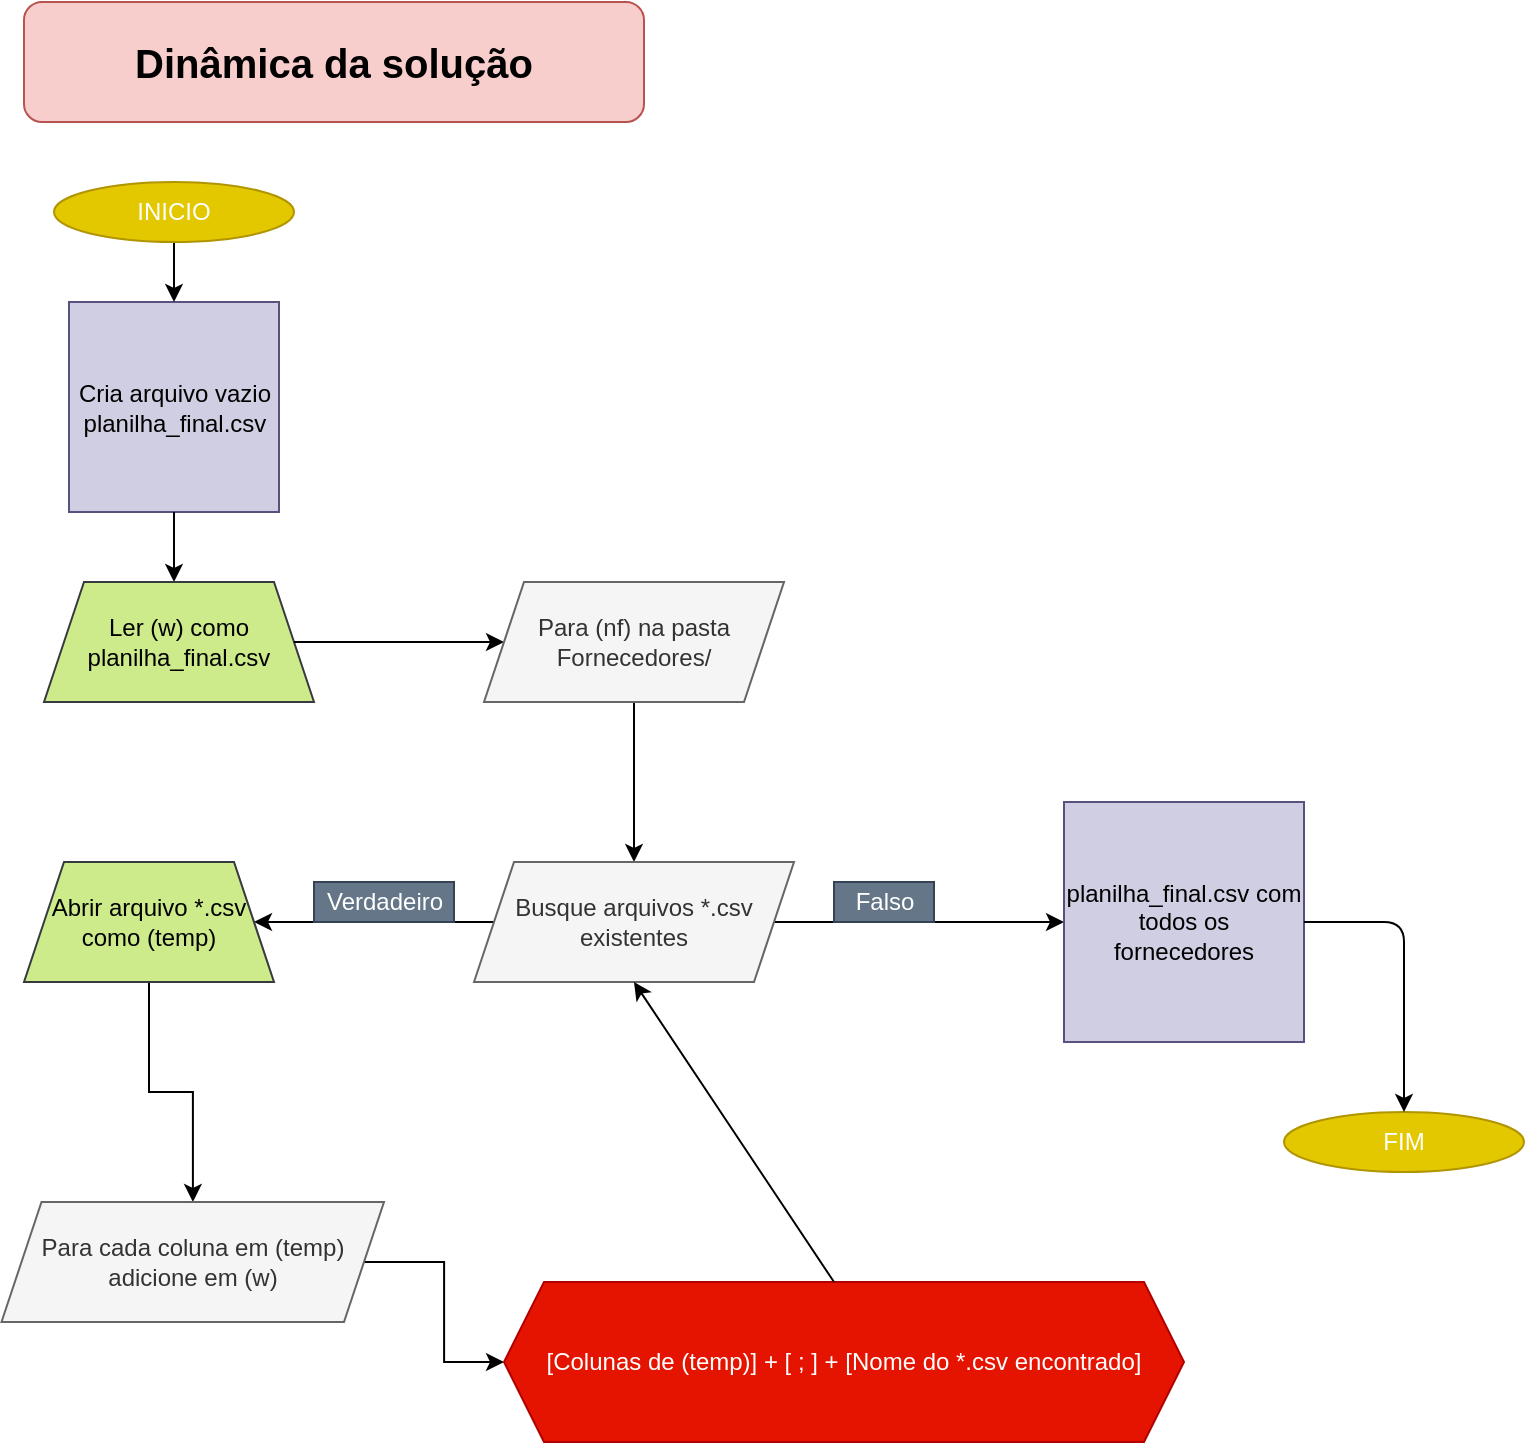 <mxfile version="13.7.3" type="device"><diagram id="C2-OWsx5bilkX42v6uZ3" name="Page-1"><mxGraphModel dx="1382" dy="802" grid="1" gridSize="10" guides="1" tooltips="1" connect="1" arrows="1" fold="1" page="1" pageScale="1" pageWidth="827" pageHeight="1169" math="0" shadow="0"><root><mxCell id="0"/><mxCell id="1" parent="0"/><mxCell id="nevHdBqGgfaAYv76jOlK-1" value="Cria arquivo vazio planilha_final.csv" style="whiteSpace=wrap;html=1;aspect=fixed;fillColor=#d0cee2;strokeColor=#56517e;" vertex="1" parent="1"><mxGeometry x="62.5" y="180" width="105" height="105" as="geometry"/></mxCell><mxCell id="nevHdBqGgfaAYv76jOlK-2" value="&lt;font style=&quot;font-size: 20px&quot;&gt;&lt;b&gt;Dinâmica da solução&lt;/b&gt;&lt;/font&gt;" style="rounded=1;whiteSpace=wrap;html=1;fillColor=#f8cecc;strokeColor=#b85450;" vertex="1" parent="1"><mxGeometry x="40" y="30" width="310" height="60" as="geometry"/></mxCell><mxCell id="nevHdBqGgfaAYv76jOlK-3" value="" style="endArrow=classic;html=1;exitX=0.5;exitY=1;exitDx=0;exitDy=0;" edge="1" parent="1" source="nevHdBqGgfaAYv76jOlK-1"><mxGeometry width="50" height="50" relative="1" as="geometry"><mxPoint x="120" y="320" as="sourcePoint"/><mxPoint x="115" y="320" as="targetPoint"/></mxGeometry></mxCell><mxCell id="nevHdBqGgfaAYv76jOlK-5" value="&lt;span&gt;Ler (w) como planilha_final.csv&lt;/span&gt;" style="shape=trapezoid;perimeter=trapezoidPerimeter;whiteSpace=wrap;html=1;fixedSize=1;fillColor=#cdeb8b;strokeColor=#36393d;" vertex="1" parent="1"><mxGeometry x="50" y="320" width="135" height="60" as="geometry"/></mxCell><mxCell id="nevHdBqGgfaAYv76jOlK-6" value="" style="endArrow=classic;html=1;exitX=1;exitY=0.5;exitDx=0;exitDy=0;" edge="1" parent="1" source="nevHdBqGgfaAYv76jOlK-5"><mxGeometry width="50" height="50" relative="1" as="geometry"><mxPoint x="170" y="350" as="sourcePoint"/><mxPoint x="280" y="350" as="targetPoint"/></mxGeometry></mxCell><mxCell id="nevHdBqGgfaAYv76jOlK-9" value="" style="edgeStyle=orthogonalEdgeStyle;rounded=0;orthogonalLoop=1;jettySize=auto;html=1;" edge="1" parent="1" source="nevHdBqGgfaAYv76jOlK-7" target="nevHdBqGgfaAYv76jOlK-8"><mxGeometry relative="1" as="geometry"/></mxCell><mxCell id="nevHdBqGgfaAYv76jOlK-7" value="Para (nf) na pasta Fornecedores/" style="shape=parallelogram;perimeter=parallelogramPerimeter;whiteSpace=wrap;html=1;fixedSize=1;fillColor=#f5f5f5;strokeColor=#666666;fontColor=#333333;" vertex="1" parent="1"><mxGeometry x="270" y="320" width="150" height="60" as="geometry"/></mxCell><mxCell id="nevHdBqGgfaAYv76jOlK-11" value="" style="edgeStyle=orthogonalEdgeStyle;rounded=0;orthogonalLoop=1;jettySize=auto;html=1;" edge="1" parent="1" source="nevHdBqGgfaAYv76jOlK-8"><mxGeometry relative="1" as="geometry"><mxPoint x="560" y="490" as="targetPoint"/></mxGeometry></mxCell><mxCell id="nevHdBqGgfaAYv76jOlK-13" value="" style="edgeStyle=orthogonalEdgeStyle;rounded=0;orthogonalLoop=1;jettySize=auto;html=1;" edge="1" parent="1" source="nevHdBqGgfaAYv76jOlK-8" target="nevHdBqGgfaAYv76jOlK-12"><mxGeometry relative="1" as="geometry"/></mxCell><mxCell id="nevHdBqGgfaAYv76jOlK-8" value="Busque arquivos *.csv existentes" style="shape=parallelogram;perimeter=parallelogramPerimeter;whiteSpace=wrap;html=1;fixedSize=1;fillColor=#f5f5f5;strokeColor=#666666;fontColor=#333333;" vertex="1" parent="1"><mxGeometry x="265" y="460" width="160" height="60" as="geometry"/></mxCell><mxCell id="nevHdBqGgfaAYv76jOlK-19" value="" style="edgeStyle=orthogonalEdgeStyle;rounded=0;orthogonalLoop=1;jettySize=auto;html=1;" edge="1" parent="1" source="nevHdBqGgfaAYv76jOlK-12" target="nevHdBqGgfaAYv76jOlK-18"><mxGeometry relative="1" as="geometry"/></mxCell><mxCell id="nevHdBqGgfaAYv76jOlK-12" value="Abrir arquivo *.csv como (temp)" style="shape=trapezoid;perimeter=trapezoidPerimeter;whiteSpace=wrap;html=1;fixedSize=1;fillColor=#cdeb8b;strokeColor=#36393d;" vertex="1" parent="1"><mxGeometry x="40" y="460" width="125" height="60" as="geometry"/></mxCell><mxCell id="nevHdBqGgfaAYv76jOlK-14" value="Verdadeiro" style="text;html=1;align=center;verticalAlign=middle;resizable=0;points=[];autosize=1;fillColor=#647687;strokeColor=#314354;fontColor=#ffffff;" vertex="1" parent="1"><mxGeometry x="185" y="470" width="70" height="20" as="geometry"/></mxCell><mxCell id="nevHdBqGgfaAYv76jOlK-15" value="Falso" style="text;html=1;align=center;verticalAlign=middle;resizable=0;points=[];autosize=1;fillColor=#647687;strokeColor=#314354;fontColor=#ffffff;" vertex="1" parent="1"><mxGeometry x="445" y="470" width="50" height="20" as="geometry"/></mxCell><mxCell id="nevHdBqGgfaAYv76jOlK-17" value="" style="edgeStyle=orthogonalEdgeStyle;rounded=0;orthogonalLoop=1;jettySize=auto;html=1;" edge="1" parent="1" source="nevHdBqGgfaAYv76jOlK-16" target="nevHdBqGgfaAYv76jOlK-1"><mxGeometry relative="1" as="geometry"/></mxCell><mxCell id="nevHdBqGgfaAYv76jOlK-16" value="INICIO" style="ellipse;whiteSpace=wrap;html=1;fillColor=#e3c800;strokeColor=#B09500;fontColor=#ffffff;" vertex="1" parent="1"><mxGeometry x="55" y="120" width="120" height="30" as="geometry"/></mxCell><mxCell id="nevHdBqGgfaAYv76jOlK-22" value="" style="edgeStyle=orthogonalEdgeStyle;rounded=0;orthogonalLoop=1;jettySize=auto;html=1;" edge="1" parent="1" source="nevHdBqGgfaAYv76jOlK-18" target="nevHdBqGgfaAYv76jOlK-21"><mxGeometry relative="1" as="geometry"/></mxCell><mxCell id="nevHdBqGgfaAYv76jOlK-18" value="Para cada coluna em (temp) adicione em (w)" style="shape=parallelogram;perimeter=parallelogramPerimeter;whiteSpace=wrap;html=1;fixedSize=1;fillColor=#f5f5f5;strokeColor=#666666;fontColor=#333333;" vertex="1" parent="1"><mxGeometry x="28.75" y="630" width="191.25" height="60" as="geometry"/></mxCell><mxCell id="nevHdBqGgfaAYv76jOlK-20" value="FIM" style="ellipse;whiteSpace=wrap;html=1;fillColor=#e3c800;strokeColor=#B09500;fontColor=#ffffff;" vertex="1" parent="1"><mxGeometry x="670" y="585" width="120" height="30" as="geometry"/></mxCell><mxCell id="nevHdBqGgfaAYv76jOlK-21" value="[Colunas de (temp)] + [ ; ] + [Nome do *.csv encontrado]" style="shape=hexagon;perimeter=hexagonPerimeter2;whiteSpace=wrap;html=1;fixedSize=1;fillColor=#e51400;strokeColor=#B20000;fontColor=#ffffff;" vertex="1" parent="1"><mxGeometry x="280" y="670" width="340" height="80" as="geometry"/></mxCell><mxCell id="nevHdBqGgfaAYv76jOlK-23" value="" style="endArrow=classic;html=1;entryX=0.5;entryY=1;entryDx=0;entryDy=0;" edge="1" parent="1" target="nevHdBqGgfaAYv76jOlK-8"><mxGeometry width="50" height="50" relative="1" as="geometry"><mxPoint x="445" y="670" as="sourcePoint"/><mxPoint x="495" y="620" as="targetPoint"/></mxGeometry></mxCell><mxCell id="nevHdBqGgfaAYv76jOlK-24" value="planilha_final.csv com todos os fornecedores" style="whiteSpace=wrap;html=1;aspect=fixed;fillColor=#d0cee2;strokeColor=#56517e;" vertex="1" parent="1"><mxGeometry x="560" y="430" width="120" height="120" as="geometry"/></mxCell><mxCell id="nevHdBqGgfaAYv76jOlK-25" value="" style="endArrow=classic;html=1;entryX=0.5;entryY=0;entryDx=0;entryDy=0;" edge="1" parent="1" target="nevHdBqGgfaAYv76jOlK-20"><mxGeometry width="50" height="50" relative="1" as="geometry"><mxPoint x="680" y="490" as="sourcePoint"/><mxPoint x="730" y="440" as="targetPoint"/><Array as="points"><mxPoint x="730" y="490"/></Array></mxGeometry></mxCell></root></mxGraphModel></diagram></mxfile>